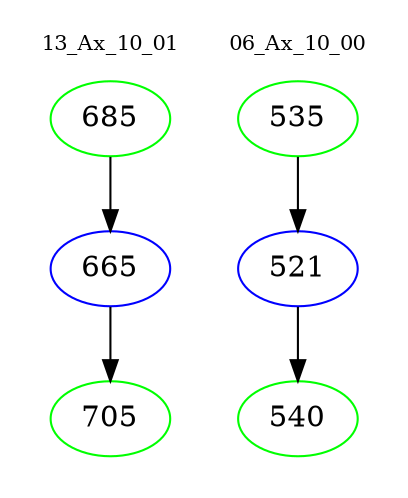 digraph{
subgraph cluster_0 {
color = white
label = "13_Ax_10_01";
fontsize=10;
T0_685 [label="685", color="green"]
T0_685 -> T0_665 [color="black"]
T0_665 [label="665", color="blue"]
T0_665 -> T0_705 [color="black"]
T0_705 [label="705", color="green"]
}
subgraph cluster_1 {
color = white
label = "06_Ax_10_00";
fontsize=10;
T1_535 [label="535", color="green"]
T1_535 -> T1_521 [color="black"]
T1_521 [label="521", color="blue"]
T1_521 -> T1_540 [color="black"]
T1_540 [label="540", color="green"]
}
}
